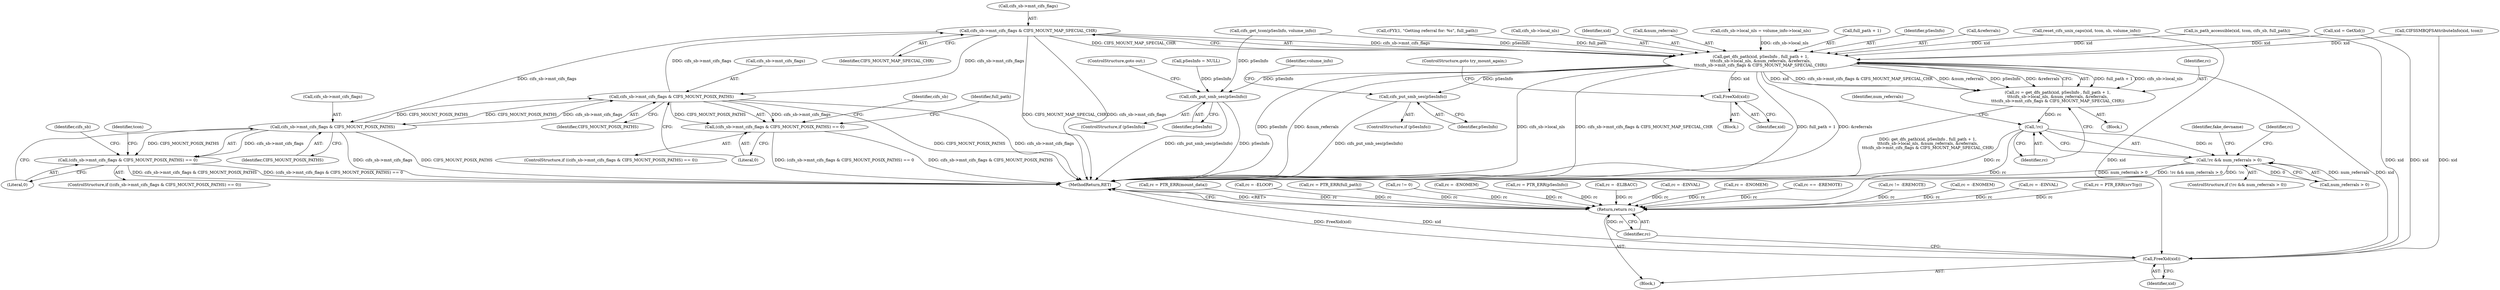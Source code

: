 digraph "0_linux_70945643722ffeac779d2529a348f99567fa5c33@pointer" {
"1000584" [label="(Call,cifs_sb->mnt_cifs_flags & CIFS_MOUNT_MAP_SPECIAL_CHR)"];
"1000539" [label="(Call,cifs_sb->mnt_cifs_flags & CIFS_MOUNT_POSIX_PATHS)"];
"1000388" [label="(Call,cifs_sb->mnt_cifs_flags & CIFS_MOUNT_POSIX_PATHS)"];
"1000584" [label="(Call,cifs_sb->mnt_cifs_flags & CIFS_MOUNT_MAP_SPECIAL_CHR)"];
"1000387" [label="(Call,(cifs_sb->mnt_cifs_flags & CIFS_MOUNT_POSIX_PATHS) == 0)"];
"1000538" [label="(Call,(cifs_sb->mnt_cifs_flags & CIFS_MOUNT_POSIX_PATHS) == 0)"];
"1000571" [label="(Call,get_dfs_path(xid, pSesInfo , full_path + 1,\n\t\t\tcifs_sb->local_nls, &num_referrals, &referrals,\n\t\t\tcifs_sb->mnt_cifs_flags & CIFS_MOUNT_MAP_SPECIAL_CHR))"];
"1000569" [label="(Call,rc = get_dfs_path(xid, pSesInfo , full_path + 1,\n\t\t\tcifs_sb->local_nls, &num_referrals, &referrals,\n\t\t\tcifs_sb->mnt_cifs_flags & CIFS_MOUNT_MAP_SPECIAL_CHR))"];
"1000591" [label="(Call,!rc)"];
"1000590" [label="(Call,!rc && num_referrals > 0)"];
"1000761" [label="(Return,return rc;)"];
"1000645" [label="(Call,cifs_put_smb_ses(pSesInfo))"];
"1000652" [label="(Call,FreeXid(xid))"];
"1000749" [label="(Call,cifs_put_smb_ses(pSesInfo))"];
"1000759" [label="(Call,FreeXid(xid))"];
"1000749" [label="(Call,cifs_put_smb_ses(pSesInfo))"];
"1000389" [label="(Call,cifs_sb->mnt_cifs_flags)"];
"1000590" [label="(Call,!rc && num_referrals > 0)"];
"1000573" [label="(Identifier,pSesInfo)"];
"1000560" [label="(Call,rc = PTR_ERR(full_path))"];
"1000540" [label="(Call,cifs_sb->mnt_cifs_flags)"];
"1000596" [label="(Block,)"];
"1000652" [label="(Call,FreeXid(xid))"];
"1000309" [label="(Call,pSesInfo = NULL)"];
"1000386" [label="(ControlStructure,if ((cifs_sb->mnt_cifs_flags & CIFS_MOUNT_POSIX_PATHS) == 0))"];
"1000539" [label="(Call,cifs_sb->mnt_cifs_flags & CIFS_MOUNT_POSIX_PATHS)"];
"1000582" [label="(Call,&referrals)"];
"1000508" [label="(Call,rc != 0)"];
"1000565" [label="(Call,cFYI(1, \"Getting referral for: %s\", full_path))"];
"1000547" [label="(Identifier,cifs_sb)"];
"1000588" [label="(Identifier,CIFS_MOUNT_MAP_SPECIAL_CHR)"];
"1000577" [label="(Call,cifs_sb->local_nls)"];
"1000762" [label="(Identifier,rc)"];
"1000186" [label="(Call,rc = -ENOMEM)"];
"1000393" [label="(Literal,0)"];
"1000543" [label="(Identifier,CIFS_MOUNT_POSIX_PATHS)"];
"1000340" [label="(Call,cifs_get_tcon(pSesInfo, volume_info))"];
"1000570" [label="(Identifier,rc)"];
"1000747" [label="(ControlStructure,if (pSesInfo))"];
"1000569" [label="(Call,rc = get_dfs_path(xid, pSesInfo , full_path + 1,\n\t\t\tcifs_sb->local_nls, &num_referrals, &referrals,\n\t\t\tcifs_sb->mnt_cifs_flags & CIFS_MOUNT_MAP_SPECIAL_CHR))"];
"1000526" [label="(Block,)"];
"1000589" [label="(ControlStructure,if (!rc && num_referrals > 0))"];
"1000763" [label="(MethodReturn,RET)"];
"1000761" [label="(Return,return rc;)"];
"1000364" [label="(Call,CIFSSMBQFSAttributeInfo(xid, tcon))"];
"1000592" [label="(Identifier,rc)"];
"1000305" [label="(Call,rc = PTR_ERR(pSesInfo))"];
"1000572" [label="(Identifier,xid)"];
"1000271" [label="(Call,rc = -ELIBACC)"];
"1000197" [label="(Call,rc = -EINVAL)"];
"1000646" [label="(Identifier,pSesInfo)"];
"1000643" [label="(ControlStructure,if (pSesInfo))"];
"1000599" [label="(Identifier,fake_devname)"];
"1000494" [label="(Call,rc = -ENOMEM)"];
"1000388" [label="(Call,cifs_sb->mnt_cifs_flags & CIFS_MOUNT_POSIX_PATHS)"];
"1000649" [label="(Identifier,volume_info)"];
"1000750" [label="(Identifier,pSesInfo)"];
"1000754" [label="(ControlStructure,goto out;)"];
"1000594" [label="(Identifier,num_referrals)"];
"1000522" [label="(Call,rc == -EREMOTE)"];
"1000580" [label="(Call,&num_referrals)"];
"1000537" [label="(ControlStructure,if ((cifs_sb->mnt_cifs_flags & CIFS_MOUNT_POSIX_PATHS) == 0))"];
"1000760" [label="(Identifier,xid)"];
"1000511" [label="(Call,rc != -EREMOTE)"];
"1000656" [label="(Identifier,rc)"];
"1000645" [label="(Call,cifs_put_smb_ses(pSesInfo))"];
"1000396" [label="(Identifier,cifs_sb)"];
"1000670" [label="(Call,rc = -ENOMEM)"];
"1000276" [label="(Call,cifs_sb->local_nls = volume_info->local_nls)"];
"1000653" [label="(Identifier,xid)"];
"1000387" [label="(Call,(cifs_sb->mnt_cifs_flags & CIFS_MOUNT_POSIX_PATHS) == 0)"];
"1000552" [label="(Identifier,full_path)"];
"1000375" [label="(Call,reset_cifs_unix_caps(xid, tcon, sb, volume_info))"];
"1000544" [label="(Literal,0)"];
"1000574" [label="(Call,full_path + 1)"];
"1000585" [label="(Call,cifs_sb->mnt_cifs_flags)"];
"1000501" [label="(Call,is_path_accessible(xid, tcon, cifs_sb, full_path))"];
"1000231" [label="(Call,rc = -EINVAL)"];
"1000538" [label="(Call,(cifs_sb->mnt_cifs_flags & CIFS_MOUNT_POSIX_PATHS) == 0)"];
"1000173" [label="(Call,xid = GetXid())"];
"1000291" [label="(Call,rc = PTR_ERR(srvTcp))"];
"1000630" [label="(Call,rc = PTR_ERR(mount_data))"];
"1000584" [label="(Call,cifs_sb->mnt_cifs_flags & CIFS_MOUNT_MAP_SPECIAL_CHR)"];
"1000593" [label="(Call,num_referrals > 0)"];
"1000571" [label="(Call,get_dfs_path(xid, pSesInfo , full_path + 1,\n\t\t\tcifs_sb->local_nls, &num_referrals, &referrals,\n\t\t\tcifs_sb->mnt_cifs_flags & CIFS_MOUNT_MAP_SPECIAL_CHR))"];
"1000129" [label="(Block,)"];
"1000591" [label="(Call,!rc)"];
"1000532" [label="(Call,rc = -ELOOP)"];
"1000654" [label="(ControlStructure,goto try_mount_again;)"];
"1000759" [label="(Call,FreeXid(xid))"];
"1000392" [label="(Identifier,CIFS_MOUNT_POSIX_PATHS)"];
"1000404" [label="(Identifier,tcon)"];
"1000584" -> "1000571"  [label="AST: "];
"1000584" -> "1000588"  [label="CFG: "];
"1000585" -> "1000584"  [label="AST: "];
"1000588" -> "1000584"  [label="AST: "];
"1000571" -> "1000584"  [label="CFG: "];
"1000584" -> "1000763"  [label="DDG: CIFS_MOUNT_MAP_SPECIAL_CHR"];
"1000584" -> "1000763"  [label="DDG: cifs_sb->mnt_cifs_flags"];
"1000584" -> "1000388"  [label="DDG: cifs_sb->mnt_cifs_flags"];
"1000584" -> "1000539"  [label="DDG: cifs_sb->mnt_cifs_flags"];
"1000584" -> "1000571"  [label="DDG: cifs_sb->mnt_cifs_flags"];
"1000584" -> "1000571"  [label="DDG: CIFS_MOUNT_MAP_SPECIAL_CHR"];
"1000539" -> "1000584"  [label="DDG: cifs_sb->mnt_cifs_flags"];
"1000539" -> "1000538"  [label="AST: "];
"1000539" -> "1000543"  [label="CFG: "];
"1000540" -> "1000539"  [label="AST: "];
"1000543" -> "1000539"  [label="AST: "];
"1000544" -> "1000539"  [label="CFG: "];
"1000539" -> "1000763"  [label="DDG: cifs_sb->mnt_cifs_flags"];
"1000539" -> "1000763"  [label="DDG: CIFS_MOUNT_POSIX_PATHS"];
"1000539" -> "1000388"  [label="DDG: CIFS_MOUNT_POSIX_PATHS"];
"1000539" -> "1000538"  [label="DDG: cifs_sb->mnt_cifs_flags"];
"1000539" -> "1000538"  [label="DDG: CIFS_MOUNT_POSIX_PATHS"];
"1000388" -> "1000539"  [label="DDG: cifs_sb->mnt_cifs_flags"];
"1000388" -> "1000539"  [label="DDG: CIFS_MOUNT_POSIX_PATHS"];
"1000388" -> "1000387"  [label="AST: "];
"1000388" -> "1000392"  [label="CFG: "];
"1000389" -> "1000388"  [label="AST: "];
"1000392" -> "1000388"  [label="AST: "];
"1000393" -> "1000388"  [label="CFG: "];
"1000388" -> "1000763"  [label="DDG: cifs_sb->mnt_cifs_flags"];
"1000388" -> "1000763"  [label="DDG: CIFS_MOUNT_POSIX_PATHS"];
"1000388" -> "1000387"  [label="DDG: cifs_sb->mnt_cifs_flags"];
"1000388" -> "1000387"  [label="DDG: CIFS_MOUNT_POSIX_PATHS"];
"1000387" -> "1000386"  [label="AST: "];
"1000387" -> "1000393"  [label="CFG: "];
"1000393" -> "1000387"  [label="AST: "];
"1000396" -> "1000387"  [label="CFG: "];
"1000404" -> "1000387"  [label="CFG: "];
"1000387" -> "1000763"  [label="DDG: cifs_sb->mnt_cifs_flags & CIFS_MOUNT_POSIX_PATHS"];
"1000387" -> "1000763"  [label="DDG: (cifs_sb->mnt_cifs_flags & CIFS_MOUNT_POSIX_PATHS) == 0"];
"1000538" -> "1000537"  [label="AST: "];
"1000538" -> "1000544"  [label="CFG: "];
"1000544" -> "1000538"  [label="AST: "];
"1000547" -> "1000538"  [label="CFG: "];
"1000552" -> "1000538"  [label="CFG: "];
"1000538" -> "1000763"  [label="DDG: cifs_sb->mnt_cifs_flags & CIFS_MOUNT_POSIX_PATHS"];
"1000538" -> "1000763"  [label="DDG: (cifs_sb->mnt_cifs_flags & CIFS_MOUNT_POSIX_PATHS) == 0"];
"1000571" -> "1000569"  [label="AST: "];
"1000572" -> "1000571"  [label="AST: "];
"1000573" -> "1000571"  [label="AST: "];
"1000574" -> "1000571"  [label="AST: "];
"1000577" -> "1000571"  [label="AST: "];
"1000580" -> "1000571"  [label="AST: "];
"1000582" -> "1000571"  [label="AST: "];
"1000569" -> "1000571"  [label="CFG: "];
"1000571" -> "1000763"  [label="DDG: &num_referrals"];
"1000571" -> "1000763"  [label="DDG: cifs_sb->local_nls"];
"1000571" -> "1000763"  [label="DDG: cifs_sb->mnt_cifs_flags & CIFS_MOUNT_MAP_SPECIAL_CHR"];
"1000571" -> "1000763"  [label="DDG: full_path + 1"];
"1000571" -> "1000763"  [label="DDG: &referrals"];
"1000571" -> "1000763"  [label="DDG: pSesInfo"];
"1000571" -> "1000569"  [label="DDG: full_path + 1"];
"1000571" -> "1000569"  [label="DDG: cifs_sb->local_nls"];
"1000571" -> "1000569"  [label="DDG: xid"];
"1000571" -> "1000569"  [label="DDG: cifs_sb->mnt_cifs_flags & CIFS_MOUNT_MAP_SPECIAL_CHR"];
"1000571" -> "1000569"  [label="DDG: &num_referrals"];
"1000571" -> "1000569"  [label="DDG: pSesInfo"];
"1000571" -> "1000569"  [label="DDG: &referrals"];
"1000364" -> "1000571"  [label="DDG: xid"];
"1000375" -> "1000571"  [label="DDG: xid"];
"1000501" -> "1000571"  [label="DDG: xid"];
"1000173" -> "1000571"  [label="DDG: xid"];
"1000340" -> "1000571"  [label="DDG: pSesInfo"];
"1000565" -> "1000571"  [label="DDG: full_path"];
"1000276" -> "1000571"  [label="DDG: cifs_sb->local_nls"];
"1000571" -> "1000645"  [label="DDG: pSesInfo"];
"1000571" -> "1000652"  [label="DDG: xid"];
"1000571" -> "1000749"  [label="DDG: pSesInfo"];
"1000571" -> "1000759"  [label="DDG: xid"];
"1000569" -> "1000526"  [label="AST: "];
"1000570" -> "1000569"  [label="AST: "];
"1000592" -> "1000569"  [label="CFG: "];
"1000569" -> "1000763"  [label="DDG: get_dfs_path(xid, pSesInfo , full_path + 1,\n\t\t\tcifs_sb->local_nls, &num_referrals, &referrals,\n\t\t\tcifs_sb->mnt_cifs_flags & CIFS_MOUNT_MAP_SPECIAL_CHR)"];
"1000569" -> "1000591"  [label="DDG: rc"];
"1000591" -> "1000590"  [label="AST: "];
"1000591" -> "1000592"  [label="CFG: "];
"1000592" -> "1000591"  [label="AST: "];
"1000594" -> "1000591"  [label="CFG: "];
"1000590" -> "1000591"  [label="CFG: "];
"1000591" -> "1000763"  [label="DDG: rc"];
"1000591" -> "1000590"  [label="DDG: rc"];
"1000591" -> "1000761"  [label="DDG: rc"];
"1000590" -> "1000589"  [label="AST: "];
"1000590" -> "1000593"  [label="CFG: "];
"1000593" -> "1000590"  [label="AST: "];
"1000599" -> "1000590"  [label="CFG: "];
"1000656" -> "1000590"  [label="CFG: "];
"1000590" -> "1000763"  [label="DDG: !rc && num_referrals > 0"];
"1000590" -> "1000763"  [label="DDG: !rc"];
"1000590" -> "1000763"  [label="DDG: num_referrals > 0"];
"1000593" -> "1000590"  [label="DDG: num_referrals"];
"1000593" -> "1000590"  [label="DDG: 0"];
"1000761" -> "1000129"  [label="AST: "];
"1000761" -> "1000762"  [label="CFG: "];
"1000762" -> "1000761"  [label="AST: "];
"1000763" -> "1000761"  [label="CFG: "];
"1000761" -> "1000763"  [label="DDG: <RET>"];
"1000762" -> "1000761"  [label="DDG: rc"];
"1000532" -> "1000761"  [label="DDG: rc"];
"1000186" -> "1000761"  [label="DDG: rc"];
"1000291" -> "1000761"  [label="DDG: rc"];
"1000508" -> "1000761"  [label="DDG: rc"];
"1000630" -> "1000761"  [label="DDG: rc"];
"1000494" -> "1000761"  [label="DDG: rc"];
"1000305" -> "1000761"  [label="DDG: rc"];
"1000670" -> "1000761"  [label="DDG: rc"];
"1000231" -> "1000761"  [label="DDG: rc"];
"1000522" -> "1000761"  [label="DDG: rc"];
"1000511" -> "1000761"  [label="DDG: rc"];
"1000271" -> "1000761"  [label="DDG: rc"];
"1000560" -> "1000761"  [label="DDG: rc"];
"1000197" -> "1000761"  [label="DDG: rc"];
"1000645" -> "1000643"  [label="AST: "];
"1000645" -> "1000646"  [label="CFG: "];
"1000646" -> "1000645"  [label="AST: "];
"1000649" -> "1000645"  [label="CFG: "];
"1000645" -> "1000763"  [label="DDG: cifs_put_smb_ses(pSesInfo)"];
"1000652" -> "1000596"  [label="AST: "];
"1000652" -> "1000653"  [label="CFG: "];
"1000653" -> "1000652"  [label="AST: "];
"1000654" -> "1000652"  [label="CFG: "];
"1000749" -> "1000747"  [label="AST: "];
"1000749" -> "1000750"  [label="CFG: "];
"1000750" -> "1000749"  [label="AST: "];
"1000754" -> "1000749"  [label="CFG: "];
"1000749" -> "1000763"  [label="DDG: pSesInfo"];
"1000749" -> "1000763"  [label="DDG: cifs_put_smb_ses(pSesInfo)"];
"1000309" -> "1000749"  [label="DDG: pSesInfo"];
"1000340" -> "1000749"  [label="DDG: pSesInfo"];
"1000759" -> "1000129"  [label="AST: "];
"1000759" -> "1000760"  [label="CFG: "];
"1000760" -> "1000759"  [label="AST: "];
"1000762" -> "1000759"  [label="CFG: "];
"1000759" -> "1000763"  [label="DDG: xid"];
"1000759" -> "1000763"  [label="DDG: FreeXid(xid)"];
"1000364" -> "1000759"  [label="DDG: xid"];
"1000375" -> "1000759"  [label="DDG: xid"];
"1000501" -> "1000759"  [label="DDG: xid"];
"1000173" -> "1000759"  [label="DDG: xid"];
}
